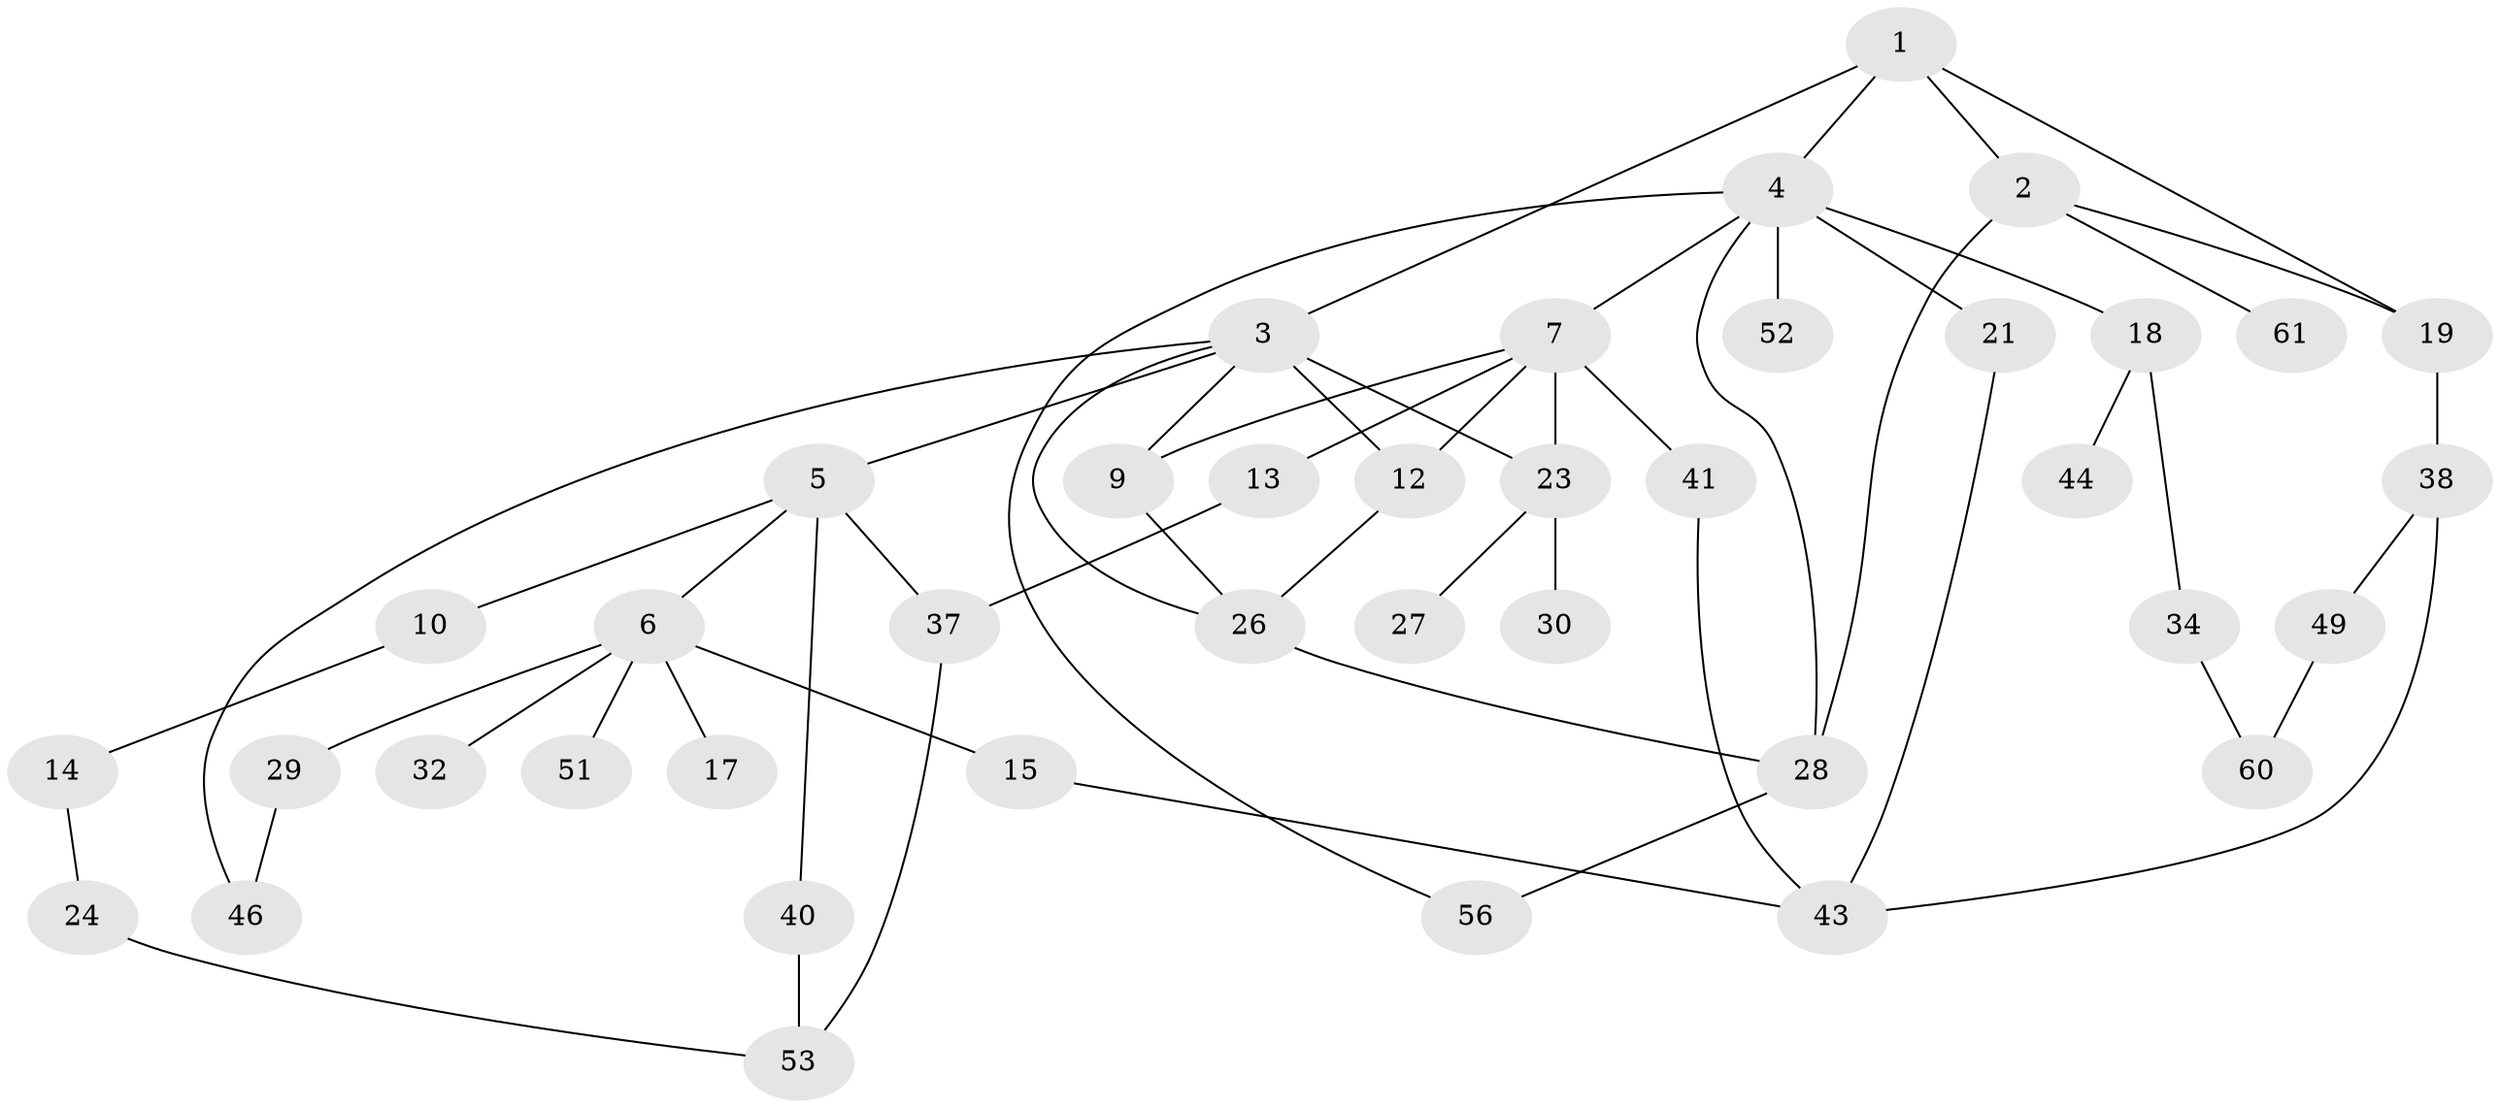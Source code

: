 // original degree distribution, {4: 0.07692307692307693, 3: 0.26153846153846155, 5: 0.07692307692307693, 6: 0.03076923076923077, 2: 0.3384615384615385, 1: 0.2153846153846154}
// Generated by graph-tools (version 1.1) at 2025/41/03/06/25 10:41:30]
// undirected, 40 vertices, 56 edges
graph export_dot {
graph [start="1"]
  node [color=gray90,style=filled];
  1;
  2 [super="+31"];
  3 [super="+8"];
  4 [super="+16"];
  5 [super="+33"];
  6 [super="+11"];
  7 [super="+62"];
  9 [super="+54"];
  10 [super="+20"];
  12 [super="+65"];
  13 [super="+25"];
  14 [super="+22"];
  15 [super="+48"];
  17;
  18;
  19 [super="+35"];
  21;
  23 [super="+57"];
  24;
  26 [super="+47"];
  27;
  28 [super="+59"];
  29 [super="+45"];
  30 [super="+58"];
  32;
  34 [super="+36"];
  37 [super="+42"];
  38 [super="+39"];
  40 [super="+55"];
  41;
  43 [super="+50"];
  44;
  46;
  49;
  51;
  52;
  53 [super="+63"];
  56;
  60;
  61 [super="+64"];
  1 -- 2;
  1 -- 3;
  1 -- 4;
  1 -- 19;
  2 -- 28;
  2 -- 19;
  2 -- 61;
  3 -- 5;
  3 -- 26;
  3 -- 46;
  3 -- 23 [weight=2];
  3 -- 9;
  3 -- 12;
  4 -- 7;
  4 -- 21;
  4 -- 28;
  4 -- 56;
  4 -- 18;
  4 -- 52;
  5 -- 6;
  5 -- 10;
  5 -- 37;
  5 -- 40;
  6 -- 29;
  6 -- 51;
  6 -- 32;
  6 -- 17;
  6 -- 15;
  7 -- 12;
  7 -- 13;
  7 -- 41;
  7 -- 23;
  7 -- 9;
  9 -- 26;
  10 -- 14;
  12 -- 26;
  13 -- 37;
  14 -- 24;
  15 -- 43;
  18 -- 34;
  18 -- 44;
  19 -- 38;
  21 -- 43;
  23 -- 27;
  23 -- 30 [weight=2];
  24 -- 53;
  26 -- 28;
  28 -- 56;
  29 -- 46;
  34 -- 60;
  37 -- 53;
  38 -- 49;
  38 -- 43;
  40 -- 53;
  41 -- 43;
  49 -- 60;
}
